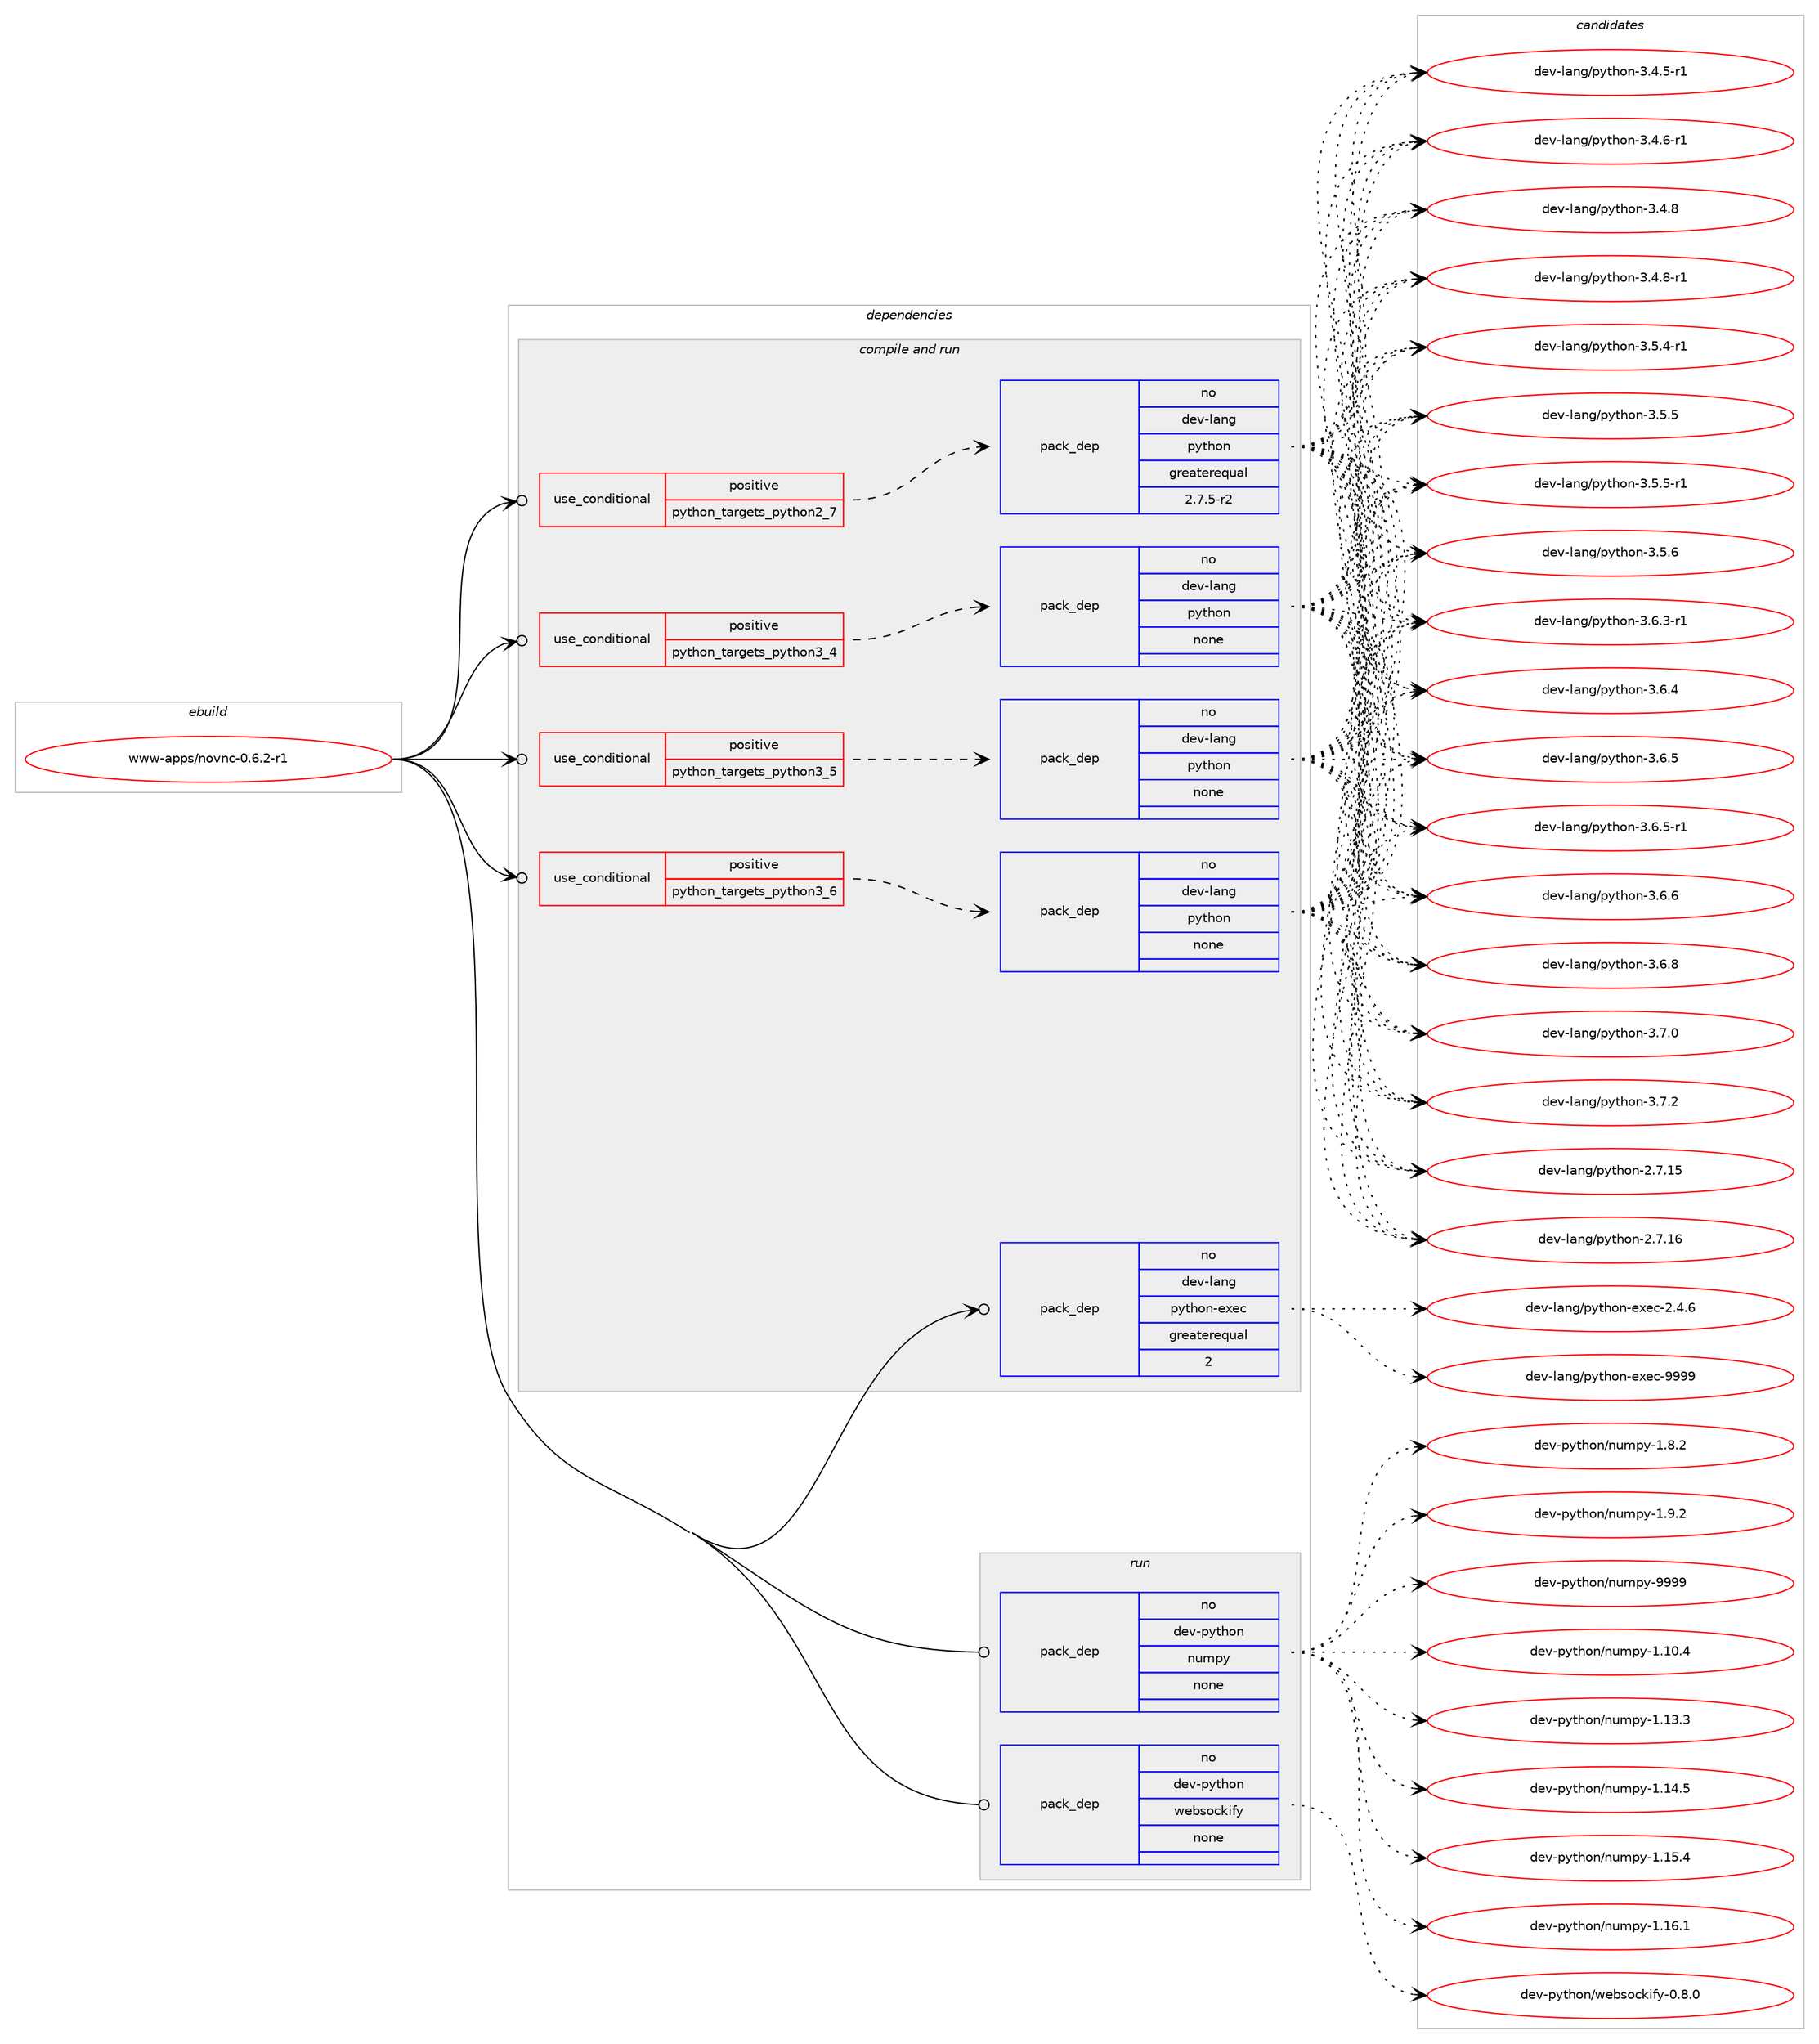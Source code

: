 digraph prolog {

# *************
# Graph options
# *************

newrank=true;
concentrate=true;
compound=true;
graph [rankdir=LR,fontname=Helvetica,fontsize=10,ranksep=1.5];#, ranksep=2.5, nodesep=0.2];
edge  [arrowhead=vee];
node  [fontname=Helvetica,fontsize=10];

# **********
# The ebuild
# **********

subgraph cluster_leftcol {
color=gray;
rank=same;
label=<<i>ebuild</i>>;
id [label="www-apps/novnc-0.6.2-r1", color=red, width=4, href="../www-apps/novnc-0.6.2-r1.svg"];
}

# ****************
# The dependencies
# ****************

subgraph cluster_midcol {
color=gray;
label=<<i>dependencies</i>>;
subgraph cluster_compile {
fillcolor="#eeeeee";
style=filled;
label=<<i>compile</i>>;
}
subgraph cluster_compileandrun {
fillcolor="#eeeeee";
style=filled;
label=<<i>compile and run</i>>;
subgraph cond463405 {
dependency1746224 [label=<<TABLE BORDER="0" CELLBORDER="1" CELLSPACING="0" CELLPADDING="4"><TR><TD ROWSPAN="3" CELLPADDING="10">use_conditional</TD></TR><TR><TD>positive</TD></TR><TR><TD>python_targets_python2_7</TD></TR></TABLE>>, shape=none, color=red];
subgraph pack1253630 {
dependency1746225 [label=<<TABLE BORDER="0" CELLBORDER="1" CELLSPACING="0" CELLPADDING="4" WIDTH="220"><TR><TD ROWSPAN="6" CELLPADDING="30">pack_dep</TD></TR><TR><TD WIDTH="110">no</TD></TR><TR><TD>dev-lang</TD></TR><TR><TD>python</TD></TR><TR><TD>greaterequal</TD></TR><TR><TD>2.7.5-r2</TD></TR></TABLE>>, shape=none, color=blue];
}
dependency1746224:e -> dependency1746225:w [weight=20,style="dashed",arrowhead="vee"];
}
id:e -> dependency1746224:w [weight=20,style="solid",arrowhead="odotvee"];
subgraph cond463406 {
dependency1746226 [label=<<TABLE BORDER="0" CELLBORDER="1" CELLSPACING="0" CELLPADDING="4"><TR><TD ROWSPAN="3" CELLPADDING="10">use_conditional</TD></TR><TR><TD>positive</TD></TR><TR><TD>python_targets_python3_4</TD></TR></TABLE>>, shape=none, color=red];
subgraph pack1253631 {
dependency1746227 [label=<<TABLE BORDER="0" CELLBORDER="1" CELLSPACING="0" CELLPADDING="4" WIDTH="220"><TR><TD ROWSPAN="6" CELLPADDING="30">pack_dep</TD></TR><TR><TD WIDTH="110">no</TD></TR><TR><TD>dev-lang</TD></TR><TR><TD>python</TD></TR><TR><TD>none</TD></TR><TR><TD></TD></TR></TABLE>>, shape=none, color=blue];
}
dependency1746226:e -> dependency1746227:w [weight=20,style="dashed",arrowhead="vee"];
}
id:e -> dependency1746226:w [weight=20,style="solid",arrowhead="odotvee"];
subgraph cond463407 {
dependency1746228 [label=<<TABLE BORDER="0" CELLBORDER="1" CELLSPACING="0" CELLPADDING="4"><TR><TD ROWSPAN="3" CELLPADDING="10">use_conditional</TD></TR><TR><TD>positive</TD></TR><TR><TD>python_targets_python3_5</TD></TR></TABLE>>, shape=none, color=red];
subgraph pack1253632 {
dependency1746229 [label=<<TABLE BORDER="0" CELLBORDER="1" CELLSPACING="0" CELLPADDING="4" WIDTH="220"><TR><TD ROWSPAN="6" CELLPADDING="30">pack_dep</TD></TR><TR><TD WIDTH="110">no</TD></TR><TR><TD>dev-lang</TD></TR><TR><TD>python</TD></TR><TR><TD>none</TD></TR><TR><TD></TD></TR></TABLE>>, shape=none, color=blue];
}
dependency1746228:e -> dependency1746229:w [weight=20,style="dashed",arrowhead="vee"];
}
id:e -> dependency1746228:w [weight=20,style="solid",arrowhead="odotvee"];
subgraph cond463408 {
dependency1746230 [label=<<TABLE BORDER="0" CELLBORDER="1" CELLSPACING="0" CELLPADDING="4"><TR><TD ROWSPAN="3" CELLPADDING="10">use_conditional</TD></TR><TR><TD>positive</TD></TR><TR><TD>python_targets_python3_6</TD></TR></TABLE>>, shape=none, color=red];
subgraph pack1253633 {
dependency1746231 [label=<<TABLE BORDER="0" CELLBORDER="1" CELLSPACING="0" CELLPADDING="4" WIDTH="220"><TR><TD ROWSPAN="6" CELLPADDING="30">pack_dep</TD></TR><TR><TD WIDTH="110">no</TD></TR><TR><TD>dev-lang</TD></TR><TR><TD>python</TD></TR><TR><TD>none</TD></TR><TR><TD></TD></TR></TABLE>>, shape=none, color=blue];
}
dependency1746230:e -> dependency1746231:w [weight=20,style="dashed",arrowhead="vee"];
}
id:e -> dependency1746230:w [weight=20,style="solid",arrowhead="odotvee"];
subgraph pack1253634 {
dependency1746232 [label=<<TABLE BORDER="0" CELLBORDER="1" CELLSPACING="0" CELLPADDING="4" WIDTH="220"><TR><TD ROWSPAN="6" CELLPADDING="30">pack_dep</TD></TR><TR><TD WIDTH="110">no</TD></TR><TR><TD>dev-lang</TD></TR><TR><TD>python-exec</TD></TR><TR><TD>greaterequal</TD></TR><TR><TD>2</TD></TR></TABLE>>, shape=none, color=blue];
}
id:e -> dependency1746232:w [weight=20,style="solid",arrowhead="odotvee"];
}
subgraph cluster_run {
fillcolor="#eeeeee";
style=filled;
label=<<i>run</i>>;
subgraph pack1253635 {
dependency1746233 [label=<<TABLE BORDER="0" CELLBORDER="1" CELLSPACING="0" CELLPADDING="4" WIDTH="220"><TR><TD ROWSPAN="6" CELLPADDING="30">pack_dep</TD></TR><TR><TD WIDTH="110">no</TD></TR><TR><TD>dev-python</TD></TR><TR><TD>numpy</TD></TR><TR><TD>none</TD></TR><TR><TD></TD></TR></TABLE>>, shape=none, color=blue];
}
id:e -> dependency1746233:w [weight=20,style="solid",arrowhead="odot"];
subgraph pack1253636 {
dependency1746234 [label=<<TABLE BORDER="0" CELLBORDER="1" CELLSPACING="0" CELLPADDING="4" WIDTH="220"><TR><TD ROWSPAN="6" CELLPADDING="30">pack_dep</TD></TR><TR><TD WIDTH="110">no</TD></TR><TR><TD>dev-python</TD></TR><TR><TD>websockify</TD></TR><TR><TD>none</TD></TR><TR><TD></TD></TR></TABLE>>, shape=none, color=blue];
}
id:e -> dependency1746234:w [weight=20,style="solid",arrowhead="odot"];
}
}

# **************
# The candidates
# **************

subgraph cluster_choices {
rank=same;
color=gray;
label=<<i>candidates</i>>;

subgraph choice1253630 {
color=black;
nodesep=1;
choice10010111845108971101034711212111610411111045504655464953 [label="dev-lang/python-2.7.15", color=red, width=4,href="../dev-lang/python-2.7.15.svg"];
choice10010111845108971101034711212111610411111045504655464954 [label="dev-lang/python-2.7.16", color=red, width=4,href="../dev-lang/python-2.7.16.svg"];
choice1001011184510897110103471121211161041111104551465246534511449 [label="dev-lang/python-3.4.5-r1", color=red, width=4,href="../dev-lang/python-3.4.5-r1.svg"];
choice1001011184510897110103471121211161041111104551465246544511449 [label="dev-lang/python-3.4.6-r1", color=red, width=4,href="../dev-lang/python-3.4.6-r1.svg"];
choice100101118451089711010347112121116104111110455146524656 [label="dev-lang/python-3.4.8", color=red, width=4,href="../dev-lang/python-3.4.8.svg"];
choice1001011184510897110103471121211161041111104551465246564511449 [label="dev-lang/python-3.4.8-r1", color=red, width=4,href="../dev-lang/python-3.4.8-r1.svg"];
choice1001011184510897110103471121211161041111104551465346524511449 [label="dev-lang/python-3.5.4-r1", color=red, width=4,href="../dev-lang/python-3.5.4-r1.svg"];
choice100101118451089711010347112121116104111110455146534653 [label="dev-lang/python-3.5.5", color=red, width=4,href="../dev-lang/python-3.5.5.svg"];
choice1001011184510897110103471121211161041111104551465346534511449 [label="dev-lang/python-3.5.5-r1", color=red, width=4,href="../dev-lang/python-3.5.5-r1.svg"];
choice100101118451089711010347112121116104111110455146534654 [label="dev-lang/python-3.5.6", color=red, width=4,href="../dev-lang/python-3.5.6.svg"];
choice1001011184510897110103471121211161041111104551465446514511449 [label="dev-lang/python-3.6.3-r1", color=red, width=4,href="../dev-lang/python-3.6.3-r1.svg"];
choice100101118451089711010347112121116104111110455146544652 [label="dev-lang/python-3.6.4", color=red, width=4,href="../dev-lang/python-3.6.4.svg"];
choice100101118451089711010347112121116104111110455146544653 [label="dev-lang/python-3.6.5", color=red, width=4,href="../dev-lang/python-3.6.5.svg"];
choice1001011184510897110103471121211161041111104551465446534511449 [label="dev-lang/python-3.6.5-r1", color=red, width=4,href="../dev-lang/python-3.6.5-r1.svg"];
choice100101118451089711010347112121116104111110455146544654 [label="dev-lang/python-3.6.6", color=red, width=4,href="../dev-lang/python-3.6.6.svg"];
choice100101118451089711010347112121116104111110455146544656 [label="dev-lang/python-3.6.8", color=red, width=4,href="../dev-lang/python-3.6.8.svg"];
choice100101118451089711010347112121116104111110455146554648 [label="dev-lang/python-3.7.0", color=red, width=4,href="../dev-lang/python-3.7.0.svg"];
choice100101118451089711010347112121116104111110455146554650 [label="dev-lang/python-3.7.2", color=red, width=4,href="../dev-lang/python-3.7.2.svg"];
dependency1746225:e -> choice10010111845108971101034711212111610411111045504655464953:w [style=dotted,weight="100"];
dependency1746225:e -> choice10010111845108971101034711212111610411111045504655464954:w [style=dotted,weight="100"];
dependency1746225:e -> choice1001011184510897110103471121211161041111104551465246534511449:w [style=dotted,weight="100"];
dependency1746225:e -> choice1001011184510897110103471121211161041111104551465246544511449:w [style=dotted,weight="100"];
dependency1746225:e -> choice100101118451089711010347112121116104111110455146524656:w [style=dotted,weight="100"];
dependency1746225:e -> choice1001011184510897110103471121211161041111104551465246564511449:w [style=dotted,weight="100"];
dependency1746225:e -> choice1001011184510897110103471121211161041111104551465346524511449:w [style=dotted,weight="100"];
dependency1746225:e -> choice100101118451089711010347112121116104111110455146534653:w [style=dotted,weight="100"];
dependency1746225:e -> choice1001011184510897110103471121211161041111104551465346534511449:w [style=dotted,weight="100"];
dependency1746225:e -> choice100101118451089711010347112121116104111110455146534654:w [style=dotted,weight="100"];
dependency1746225:e -> choice1001011184510897110103471121211161041111104551465446514511449:w [style=dotted,weight="100"];
dependency1746225:e -> choice100101118451089711010347112121116104111110455146544652:w [style=dotted,weight="100"];
dependency1746225:e -> choice100101118451089711010347112121116104111110455146544653:w [style=dotted,weight="100"];
dependency1746225:e -> choice1001011184510897110103471121211161041111104551465446534511449:w [style=dotted,weight="100"];
dependency1746225:e -> choice100101118451089711010347112121116104111110455146544654:w [style=dotted,weight="100"];
dependency1746225:e -> choice100101118451089711010347112121116104111110455146544656:w [style=dotted,weight="100"];
dependency1746225:e -> choice100101118451089711010347112121116104111110455146554648:w [style=dotted,weight="100"];
dependency1746225:e -> choice100101118451089711010347112121116104111110455146554650:w [style=dotted,weight="100"];
}
subgraph choice1253631 {
color=black;
nodesep=1;
choice10010111845108971101034711212111610411111045504655464953 [label="dev-lang/python-2.7.15", color=red, width=4,href="../dev-lang/python-2.7.15.svg"];
choice10010111845108971101034711212111610411111045504655464954 [label="dev-lang/python-2.7.16", color=red, width=4,href="../dev-lang/python-2.7.16.svg"];
choice1001011184510897110103471121211161041111104551465246534511449 [label="dev-lang/python-3.4.5-r1", color=red, width=4,href="../dev-lang/python-3.4.5-r1.svg"];
choice1001011184510897110103471121211161041111104551465246544511449 [label="dev-lang/python-3.4.6-r1", color=red, width=4,href="../dev-lang/python-3.4.6-r1.svg"];
choice100101118451089711010347112121116104111110455146524656 [label="dev-lang/python-3.4.8", color=red, width=4,href="../dev-lang/python-3.4.8.svg"];
choice1001011184510897110103471121211161041111104551465246564511449 [label="dev-lang/python-3.4.8-r1", color=red, width=4,href="../dev-lang/python-3.4.8-r1.svg"];
choice1001011184510897110103471121211161041111104551465346524511449 [label="dev-lang/python-3.5.4-r1", color=red, width=4,href="../dev-lang/python-3.5.4-r1.svg"];
choice100101118451089711010347112121116104111110455146534653 [label="dev-lang/python-3.5.5", color=red, width=4,href="../dev-lang/python-3.5.5.svg"];
choice1001011184510897110103471121211161041111104551465346534511449 [label="dev-lang/python-3.5.5-r1", color=red, width=4,href="../dev-lang/python-3.5.5-r1.svg"];
choice100101118451089711010347112121116104111110455146534654 [label="dev-lang/python-3.5.6", color=red, width=4,href="../dev-lang/python-3.5.6.svg"];
choice1001011184510897110103471121211161041111104551465446514511449 [label="dev-lang/python-3.6.3-r1", color=red, width=4,href="../dev-lang/python-3.6.3-r1.svg"];
choice100101118451089711010347112121116104111110455146544652 [label="dev-lang/python-3.6.4", color=red, width=4,href="../dev-lang/python-3.6.4.svg"];
choice100101118451089711010347112121116104111110455146544653 [label="dev-lang/python-3.6.5", color=red, width=4,href="../dev-lang/python-3.6.5.svg"];
choice1001011184510897110103471121211161041111104551465446534511449 [label="dev-lang/python-3.6.5-r1", color=red, width=4,href="../dev-lang/python-3.6.5-r1.svg"];
choice100101118451089711010347112121116104111110455146544654 [label="dev-lang/python-3.6.6", color=red, width=4,href="../dev-lang/python-3.6.6.svg"];
choice100101118451089711010347112121116104111110455146544656 [label="dev-lang/python-3.6.8", color=red, width=4,href="../dev-lang/python-3.6.8.svg"];
choice100101118451089711010347112121116104111110455146554648 [label="dev-lang/python-3.7.0", color=red, width=4,href="../dev-lang/python-3.7.0.svg"];
choice100101118451089711010347112121116104111110455146554650 [label="dev-lang/python-3.7.2", color=red, width=4,href="../dev-lang/python-3.7.2.svg"];
dependency1746227:e -> choice10010111845108971101034711212111610411111045504655464953:w [style=dotted,weight="100"];
dependency1746227:e -> choice10010111845108971101034711212111610411111045504655464954:w [style=dotted,weight="100"];
dependency1746227:e -> choice1001011184510897110103471121211161041111104551465246534511449:w [style=dotted,weight="100"];
dependency1746227:e -> choice1001011184510897110103471121211161041111104551465246544511449:w [style=dotted,weight="100"];
dependency1746227:e -> choice100101118451089711010347112121116104111110455146524656:w [style=dotted,weight="100"];
dependency1746227:e -> choice1001011184510897110103471121211161041111104551465246564511449:w [style=dotted,weight="100"];
dependency1746227:e -> choice1001011184510897110103471121211161041111104551465346524511449:w [style=dotted,weight="100"];
dependency1746227:e -> choice100101118451089711010347112121116104111110455146534653:w [style=dotted,weight="100"];
dependency1746227:e -> choice1001011184510897110103471121211161041111104551465346534511449:w [style=dotted,weight="100"];
dependency1746227:e -> choice100101118451089711010347112121116104111110455146534654:w [style=dotted,weight="100"];
dependency1746227:e -> choice1001011184510897110103471121211161041111104551465446514511449:w [style=dotted,weight="100"];
dependency1746227:e -> choice100101118451089711010347112121116104111110455146544652:w [style=dotted,weight="100"];
dependency1746227:e -> choice100101118451089711010347112121116104111110455146544653:w [style=dotted,weight="100"];
dependency1746227:e -> choice1001011184510897110103471121211161041111104551465446534511449:w [style=dotted,weight="100"];
dependency1746227:e -> choice100101118451089711010347112121116104111110455146544654:w [style=dotted,weight="100"];
dependency1746227:e -> choice100101118451089711010347112121116104111110455146544656:w [style=dotted,weight="100"];
dependency1746227:e -> choice100101118451089711010347112121116104111110455146554648:w [style=dotted,weight="100"];
dependency1746227:e -> choice100101118451089711010347112121116104111110455146554650:w [style=dotted,weight="100"];
}
subgraph choice1253632 {
color=black;
nodesep=1;
choice10010111845108971101034711212111610411111045504655464953 [label="dev-lang/python-2.7.15", color=red, width=4,href="../dev-lang/python-2.7.15.svg"];
choice10010111845108971101034711212111610411111045504655464954 [label="dev-lang/python-2.7.16", color=red, width=4,href="../dev-lang/python-2.7.16.svg"];
choice1001011184510897110103471121211161041111104551465246534511449 [label="dev-lang/python-3.4.5-r1", color=red, width=4,href="../dev-lang/python-3.4.5-r1.svg"];
choice1001011184510897110103471121211161041111104551465246544511449 [label="dev-lang/python-3.4.6-r1", color=red, width=4,href="../dev-lang/python-3.4.6-r1.svg"];
choice100101118451089711010347112121116104111110455146524656 [label="dev-lang/python-3.4.8", color=red, width=4,href="../dev-lang/python-3.4.8.svg"];
choice1001011184510897110103471121211161041111104551465246564511449 [label="dev-lang/python-3.4.8-r1", color=red, width=4,href="../dev-lang/python-3.4.8-r1.svg"];
choice1001011184510897110103471121211161041111104551465346524511449 [label="dev-lang/python-3.5.4-r1", color=red, width=4,href="../dev-lang/python-3.5.4-r1.svg"];
choice100101118451089711010347112121116104111110455146534653 [label="dev-lang/python-3.5.5", color=red, width=4,href="../dev-lang/python-3.5.5.svg"];
choice1001011184510897110103471121211161041111104551465346534511449 [label="dev-lang/python-3.5.5-r1", color=red, width=4,href="../dev-lang/python-3.5.5-r1.svg"];
choice100101118451089711010347112121116104111110455146534654 [label="dev-lang/python-3.5.6", color=red, width=4,href="../dev-lang/python-3.5.6.svg"];
choice1001011184510897110103471121211161041111104551465446514511449 [label="dev-lang/python-3.6.3-r1", color=red, width=4,href="../dev-lang/python-3.6.3-r1.svg"];
choice100101118451089711010347112121116104111110455146544652 [label="dev-lang/python-3.6.4", color=red, width=4,href="../dev-lang/python-3.6.4.svg"];
choice100101118451089711010347112121116104111110455146544653 [label="dev-lang/python-3.6.5", color=red, width=4,href="../dev-lang/python-3.6.5.svg"];
choice1001011184510897110103471121211161041111104551465446534511449 [label="dev-lang/python-3.6.5-r1", color=red, width=4,href="../dev-lang/python-3.6.5-r1.svg"];
choice100101118451089711010347112121116104111110455146544654 [label="dev-lang/python-3.6.6", color=red, width=4,href="../dev-lang/python-3.6.6.svg"];
choice100101118451089711010347112121116104111110455146544656 [label="dev-lang/python-3.6.8", color=red, width=4,href="../dev-lang/python-3.6.8.svg"];
choice100101118451089711010347112121116104111110455146554648 [label="dev-lang/python-3.7.0", color=red, width=4,href="../dev-lang/python-3.7.0.svg"];
choice100101118451089711010347112121116104111110455146554650 [label="dev-lang/python-3.7.2", color=red, width=4,href="../dev-lang/python-3.7.2.svg"];
dependency1746229:e -> choice10010111845108971101034711212111610411111045504655464953:w [style=dotted,weight="100"];
dependency1746229:e -> choice10010111845108971101034711212111610411111045504655464954:w [style=dotted,weight="100"];
dependency1746229:e -> choice1001011184510897110103471121211161041111104551465246534511449:w [style=dotted,weight="100"];
dependency1746229:e -> choice1001011184510897110103471121211161041111104551465246544511449:w [style=dotted,weight="100"];
dependency1746229:e -> choice100101118451089711010347112121116104111110455146524656:w [style=dotted,weight="100"];
dependency1746229:e -> choice1001011184510897110103471121211161041111104551465246564511449:w [style=dotted,weight="100"];
dependency1746229:e -> choice1001011184510897110103471121211161041111104551465346524511449:w [style=dotted,weight="100"];
dependency1746229:e -> choice100101118451089711010347112121116104111110455146534653:w [style=dotted,weight="100"];
dependency1746229:e -> choice1001011184510897110103471121211161041111104551465346534511449:w [style=dotted,weight="100"];
dependency1746229:e -> choice100101118451089711010347112121116104111110455146534654:w [style=dotted,weight="100"];
dependency1746229:e -> choice1001011184510897110103471121211161041111104551465446514511449:w [style=dotted,weight="100"];
dependency1746229:e -> choice100101118451089711010347112121116104111110455146544652:w [style=dotted,weight="100"];
dependency1746229:e -> choice100101118451089711010347112121116104111110455146544653:w [style=dotted,weight="100"];
dependency1746229:e -> choice1001011184510897110103471121211161041111104551465446534511449:w [style=dotted,weight="100"];
dependency1746229:e -> choice100101118451089711010347112121116104111110455146544654:w [style=dotted,weight="100"];
dependency1746229:e -> choice100101118451089711010347112121116104111110455146544656:w [style=dotted,weight="100"];
dependency1746229:e -> choice100101118451089711010347112121116104111110455146554648:w [style=dotted,weight="100"];
dependency1746229:e -> choice100101118451089711010347112121116104111110455146554650:w [style=dotted,weight="100"];
}
subgraph choice1253633 {
color=black;
nodesep=1;
choice10010111845108971101034711212111610411111045504655464953 [label="dev-lang/python-2.7.15", color=red, width=4,href="../dev-lang/python-2.7.15.svg"];
choice10010111845108971101034711212111610411111045504655464954 [label="dev-lang/python-2.7.16", color=red, width=4,href="../dev-lang/python-2.7.16.svg"];
choice1001011184510897110103471121211161041111104551465246534511449 [label="dev-lang/python-3.4.5-r1", color=red, width=4,href="../dev-lang/python-3.4.5-r1.svg"];
choice1001011184510897110103471121211161041111104551465246544511449 [label="dev-lang/python-3.4.6-r1", color=red, width=4,href="../dev-lang/python-3.4.6-r1.svg"];
choice100101118451089711010347112121116104111110455146524656 [label="dev-lang/python-3.4.8", color=red, width=4,href="../dev-lang/python-3.4.8.svg"];
choice1001011184510897110103471121211161041111104551465246564511449 [label="dev-lang/python-3.4.8-r1", color=red, width=4,href="../dev-lang/python-3.4.8-r1.svg"];
choice1001011184510897110103471121211161041111104551465346524511449 [label="dev-lang/python-3.5.4-r1", color=red, width=4,href="../dev-lang/python-3.5.4-r1.svg"];
choice100101118451089711010347112121116104111110455146534653 [label="dev-lang/python-3.5.5", color=red, width=4,href="../dev-lang/python-3.5.5.svg"];
choice1001011184510897110103471121211161041111104551465346534511449 [label="dev-lang/python-3.5.5-r1", color=red, width=4,href="../dev-lang/python-3.5.5-r1.svg"];
choice100101118451089711010347112121116104111110455146534654 [label="dev-lang/python-3.5.6", color=red, width=4,href="../dev-lang/python-3.5.6.svg"];
choice1001011184510897110103471121211161041111104551465446514511449 [label="dev-lang/python-3.6.3-r1", color=red, width=4,href="../dev-lang/python-3.6.3-r1.svg"];
choice100101118451089711010347112121116104111110455146544652 [label="dev-lang/python-3.6.4", color=red, width=4,href="../dev-lang/python-3.6.4.svg"];
choice100101118451089711010347112121116104111110455146544653 [label="dev-lang/python-3.6.5", color=red, width=4,href="../dev-lang/python-3.6.5.svg"];
choice1001011184510897110103471121211161041111104551465446534511449 [label="dev-lang/python-3.6.5-r1", color=red, width=4,href="../dev-lang/python-3.6.5-r1.svg"];
choice100101118451089711010347112121116104111110455146544654 [label="dev-lang/python-3.6.6", color=red, width=4,href="../dev-lang/python-3.6.6.svg"];
choice100101118451089711010347112121116104111110455146544656 [label="dev-lang/python-3.6.8", color=red, width=4,href="../dev-lang/python-3.6.8.svg"];
choice100101118451089711010347112121116104111110455146554648 [label="dev-lang/python-3.7.0", color=red, width=4,href="../dev-lang/python-3.7.0.svg"];
choice100101118451089711010347112121116104111110455146554650 [label="dev-lang/python-3.7.2", color=red, width=4,href="../dev-lang/python-3.7.2.svg"];
dependency1746231:e -> choice10010111845108971101034711212111610411111045504655464953:w [style=dotted,weight="100"];
dependency1746231:e -> choice10010111845108971101034711212111610411111045504655464954:w [style=dotted,weight="100"];
dependency1746231:e -> choice1001011184510897110103471121211161041111104551465246534511449:w [style=dotted,weight="100"];
dependency1746231:e -> choice1001011184510897110103471121211161041111104551465246544511449:w [style=dotted,weight="100"];
dependency1746231:e -> choice100101118451089711010347112121116104111110455146524656:w [style=dotted,weight="100"];
dependency1746231:e -> choice1001011184510897110103471121211161041111104551465246564511449:w [style=dotted,weight="100"];
dependency1746231:e -> choice1001011184510897110103471121211161041111104551465346524511449:w [style=dotted,weight="100"];
dependency1746231:e -> choice100101118451089711010347112121116104111110455146534653:w [style=dotted,weight="100"];
dependency1746231:e -> choice1001011184510897110103471121211161041111104551465346534511449:w [style=dotted,weight="100"];
dependency1746231:e -> choice100101118451089711010347112121116104111110455146534654:w [style=dotted,weight="100"];
dependency1746231:e -> choice1001011184510897110103471121211161041111104551465446514511449:w [style=dotted,weight="100"];
dependency1746231:e -> choice100101118451089711010347112121116104111110455146544652:w [style=dotted,weight="100"];
dependency1746231:e -> choice100101118451089711010347112121116104111110455146544653:w [style=dotted,weight="100"];
dependency1746231:e -> choice1001011184510897110103471121211161041111104551465446534511449:w [style=dotted,weight="100"];
dependency1746231:e -> choice100101118451089711010347112121116104111110455146544654:w [style=dotted,weight="100"];
dependency1746231:e -> choice100101118451089711010347112121116104111110455146544656:w [style=dotted,weight="100"];
dependency1746231:e -> choice100101118451089711010347112121116104111110455146554648:w [style=dotted,weight="100"];
dependency1746231:e -> choice100101118451089711010347112121116104111110455146554650:w [style=dotted,weight="100"];
}
subgraph choice1253634 {
color=black;
nodesep=1;
choice1001011184510897110103471121211161041111104510112010199455046524654 [label="dev-lang/python-exec-2.4.6", color=red, width=4,href="../dev-lang/python-exec-2.4.6.svg"];
choice10010111845108971101034711212111610411111045101120101994557575757 [label="dev-lang/python-exec-9999", color=red, width=4,href="../dev-lang/python-exec-9999.svg"];
dependency1746232:e -> choice1001011184510897110103471121211161041111104510112010199455046524654:w [style=dotted,weight="100"];
dependency1746232:e -> choice10010111845108971101034711212111610411111045101120101994557575757:w [style=dotted,weight="100"];
}
subgraph choice1253635 {
color=black;
nodesep=1;
choice100101118451121211161041111104711011710911212145494649484652 [label="dev-python/numpy-1.10.4", color=red, width=4,href="../dev-python/numpy-1.10.4.svg"];
choice100101118451121211161041111104711011710911212145494649514651 [label="dev-python/numpy-1.13.3", color=red, width=4,href="../dev-python/numpy-1.13.3.svg"];
choice100101118451121211161041111104711011710911212145494649524653 [label="dev-python/numpy-1.14.5", color=red, width=4,href="../dev-python/numpy-1.14.5.svg"];
choice100101118451121211161041111104711011710911212145494649534652 [label="dev-python/numpy-1.15.4", color=red, width=4,href="../dev-python/numpy-1.15.4.svg"];
choice100101118451121211161041111104711011710911212145494649544649 [label="dev-python/numpy-1.16.1", color=red, width=4,href="../dev-python/numpy-1.16.1.svg"];
choice1001011184511212111610411111047110117109112121454946564650 [label="dev-python/numpy-1.8.2", color=red, width=4,href="../dev-python/numpy-1.8.2.svg"];
choice1001011184511212111610411111047110117109112121454946574650 [label="dev-python/numpy-1.9.2", color=red, width=4,href="../dev-python/numpy-1.9.2.svg"];
choice10010111845112121116104111110471101171091121214557575757 [label="dev-python/numpy-9999", color=red, width=4,href="../dev-python/numpy-9999.svg"];
dependency1746233:e -> choice100101118451121211161041111104711011710911212145494649484652:w [style=dotted,weight="100"];
dependency1746233:e -> choice100101118451121211161041111104711011710911212145494649514651:w [style=dotted,weight="100"];
dependency1746233:e -> choice100101118451121211161041111104711011710911212145494649524653:w [style=dotted,weight="100"];
dependency1746233:e -> choice100101118451121211161041111104711011710911212145494649534652:w [style=dotted,weight="100"];
dependency1746233:e -> choice100101118451121211161041111104711011710911212145494649544649:w [style=dotted,weight="100"];
dependency1746233:e -> choice1001011184511212111610411111047110117109112121454946564650:w [style=dotted,weight="100"];
dependency1746233:e -> choice1001011184511212111610411111047110117109112121454946574650:w [style=dotted,weight="100"];
dependency1746233:e -> choice10010111845112121116104111110471101171091121214557575757:w [style=dotted,weight="100"];
}
subgraph choice1253636 {
color=black;
nodesep=1;
choice10010111845112121116104111110471191019811511199107105102121454846564648 [label="dev-python/websockify-0.8.0", color=red, width=4,href="../dev-python/websockify-0.8.0.svg"];
dependency1746234:e -> choice10010111845112121116104111110471191019811511199107105102121454846564648:w [style=dotted,weight="100"];
}
}

}
